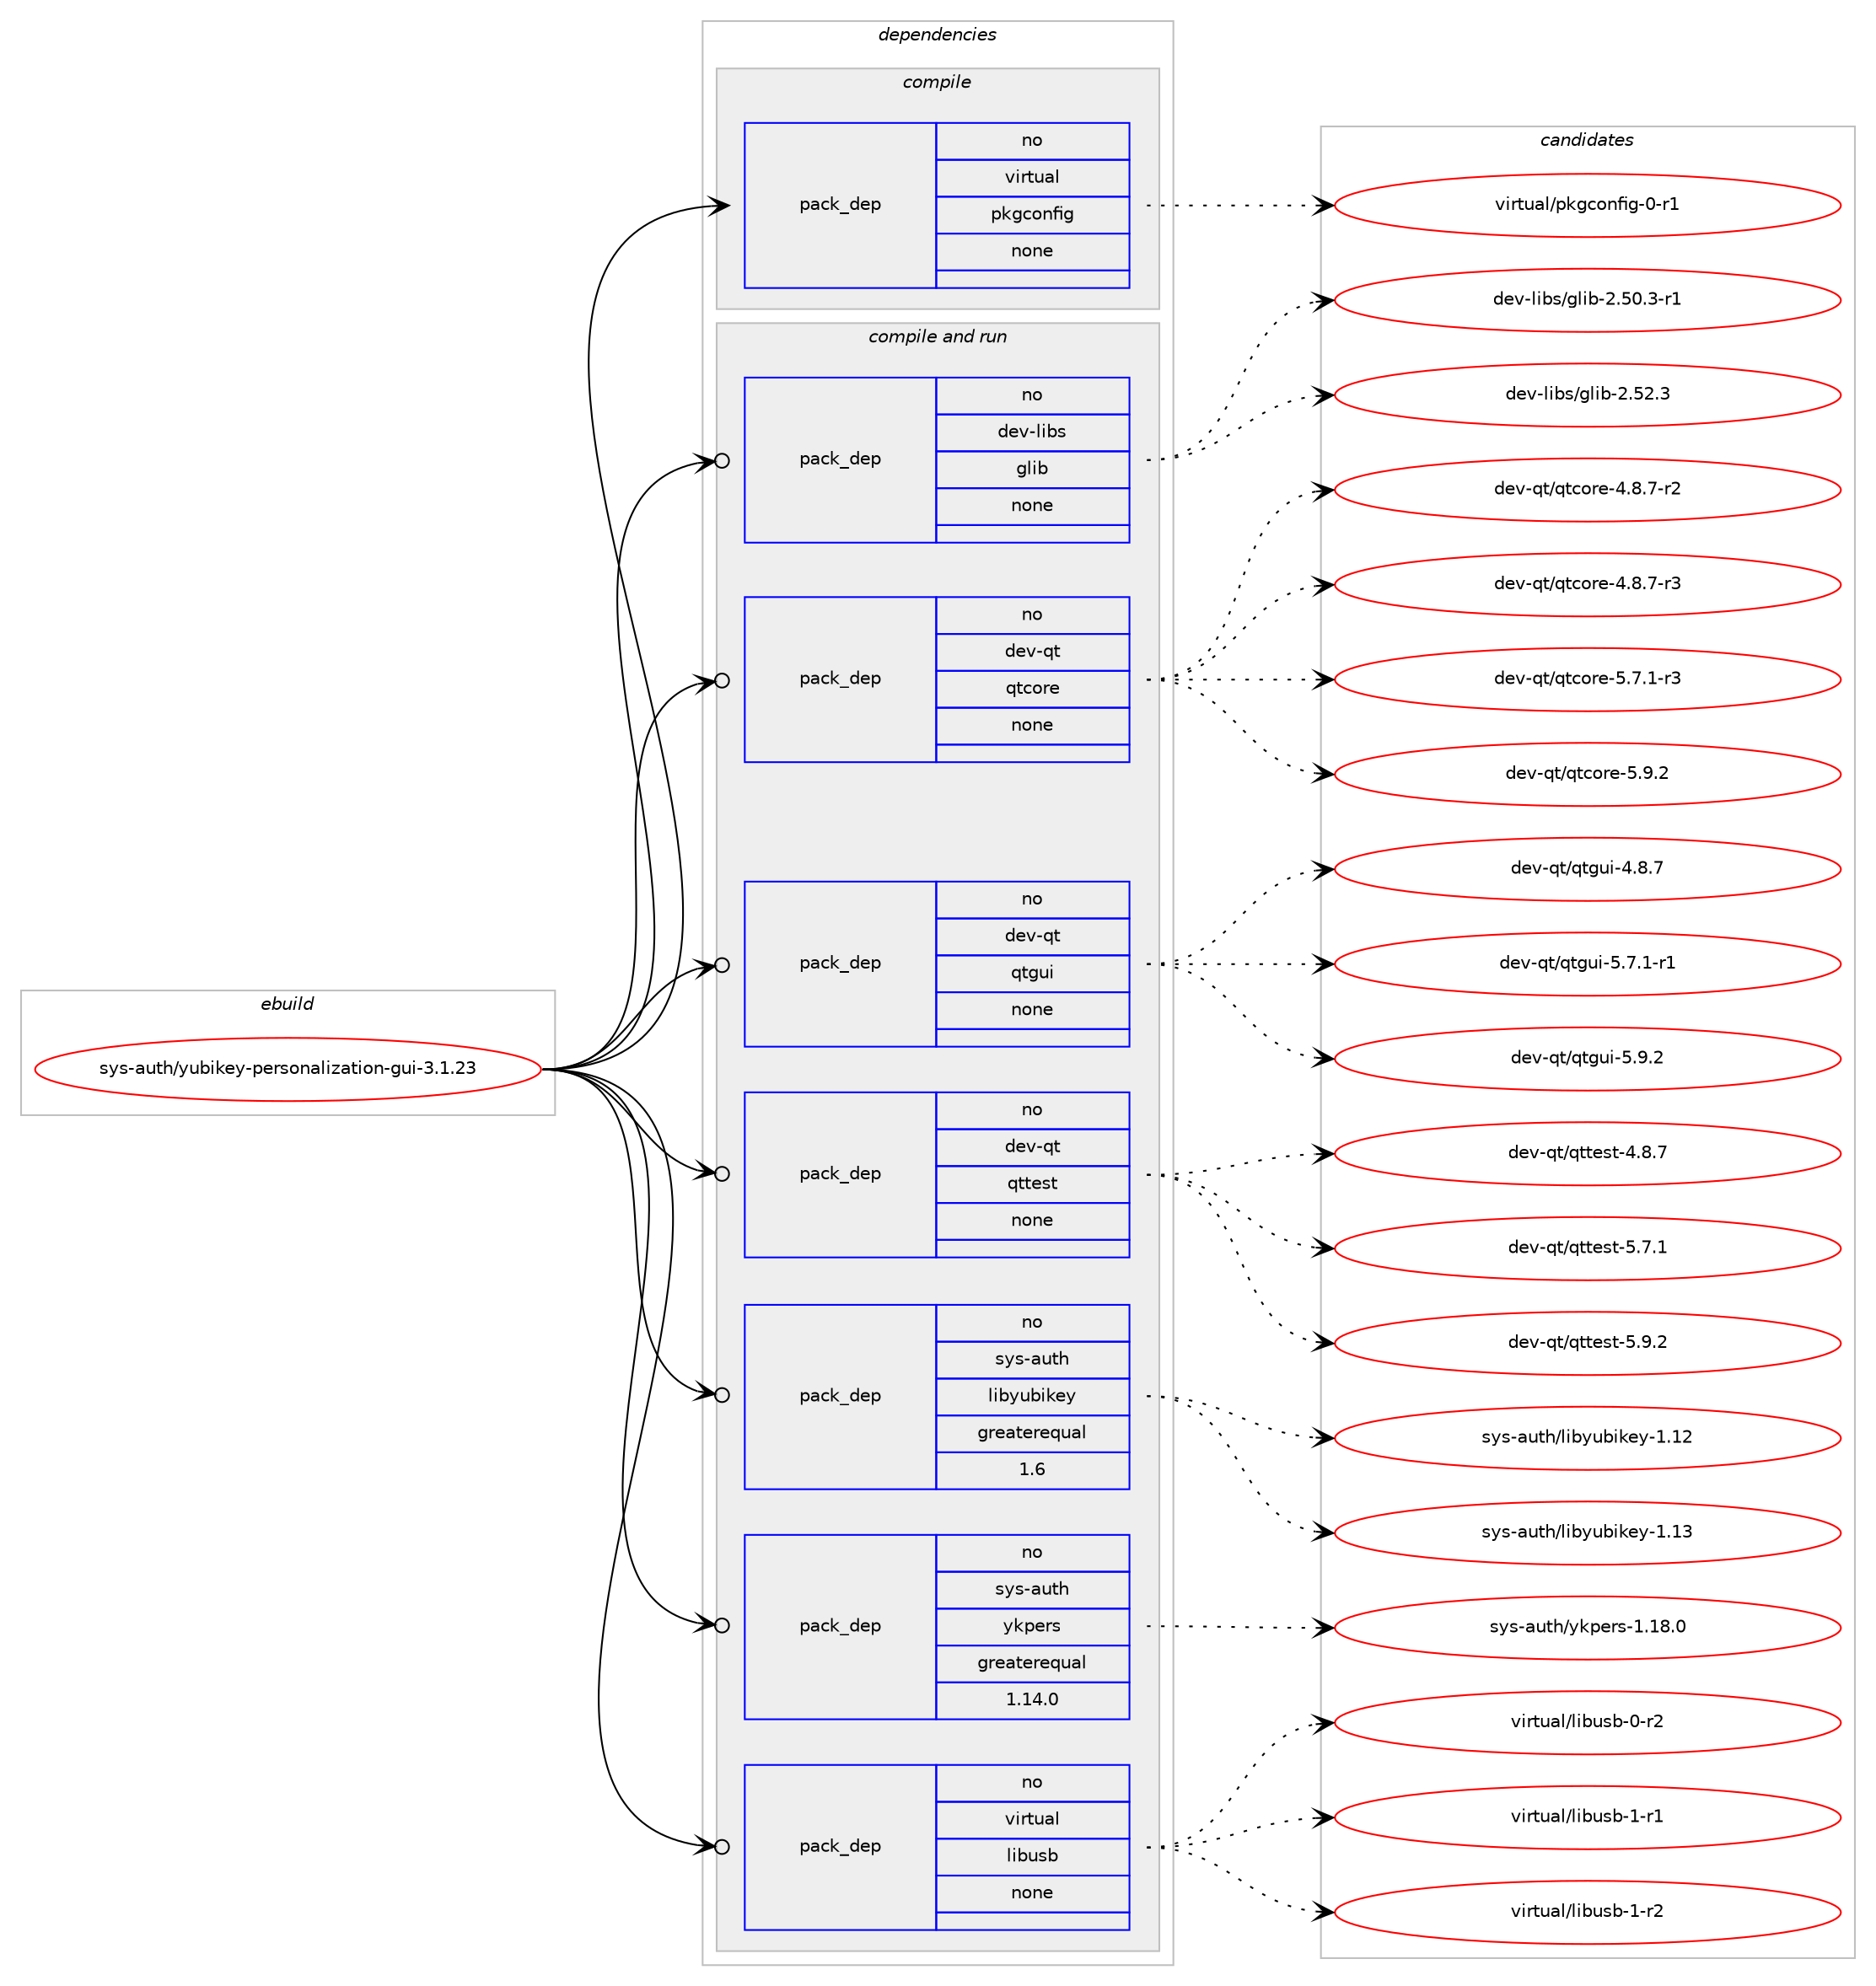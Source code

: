 digraph prolog {

# *************
# Graph options
# *************

newrank=true;
concentrate=true;
compound=true;
graph [rankdir=LR,fontname=Helvetica,fontsize=10,ranksep=1.5];#, ranksep=2.5, nodesep=0.2];
edge  [arrowhead=vee];
node  [fontname=Helvetica,fontsize=10];

# **********
# The ebuild
# **********

subgraph cluster_leftcol {
color=gray;
rank=same;
label=<<i>ebuild</i>>;
id [label="sys-auth/yubikey-personalization-gui-3.1.23", color=red, width=4, href="../sys-auth/yubikey-personalization-gui-3.1.23.svg"];
}

# ****************
# The dependencies
# ****************

subgraph cluster_midcol {
color=gray;
label=<<i>dependencies</i>>;
subgraph cluster_compile {
fillcolor="#eeeeee";
style=filled;
label=<<i>compile</i>>;
subgraph pack353098 {
dependency476026 [label=<<TABLE BORDER="0" CELLBORDER="1" CELLSPACING="0" CELLPADDING="4" WIDTH="220"><TR><TD ROWSPAN="6" CELLPADDING="30">pack_dep</TD></TR><TR><TD WIDTH="110">no</TD></TR><TR><TD>virtual</TD></TR><TR><TD>pkgconfig</TD></TR><TR><TD>none</TD></TR><TR><TD></TD></TR></TABLE>>, shape=none, color=blue];
}
id:e -> dependency476026:w [weight=20,style="solid",arrowhead="vee"];
}
subgraph cluster_compileandrun {
fillcolor="#eeeeee";
style=filled;
label=<<i>compile and run</i>>;
subgraph pack353099 {
dependency476027 [label=<<TABLE BORDER="0" CELLBORDER="1" CELLSPACING="0" CELLPADDING="4" WIDTH="220"><TR><TD ROWSPAN="6" CELLPADDING="30">pack_dep</TD></TR><TR><TD WIDTH="110">no</TD></TR><TR><TD>dev-libs</TD></TR><TR><TD>glib</TD></TR><TR><TD>none</TD></TR><TR><TD></TD></TR></TABLE>>, shape=none, color=blue];
}
id:e -> dependency476027:w [weight=20,style="solid",arrowhead="odotvee"];
subgraph pack353100 {
dependency476028 [label=<<TABLE BORDER="0" CELLBORDER="1" CELLSPACING="0" CELLPADDING="4" WIDTH="220"><TR><TD ROWSPAN="6" CELLPADDING="30">pack_dep</TD></TR><TR><TD WIDTH="110">no</TD></TR><TR><TD>dev-qt</TD></TR><TR><TD>qtcore</TD></TR><TR><TD>none</TD></TR><TR><TD></TD></TR></TABLE>>, shape=none, color=blue];
}
id:e -> dependency476028:w [weight=20,style="solid",arrowhead="odotvee"];
subgraph pack353101 {
dependency476029 [label=<<TABLE BORDER="0" CELLBORDER="1" CELLSPACING="0" CELLPADDING="4" WIDTH="220"><TR><TD ROWSPAN="6" CELLPADDING="30">pack_dep</TD></TR><TR><TD WIDTH="110">no</TD></TR><TR><TD>dev-qt</TD></TR><TR><TD>qtgui</TD></TR><TR><TD>none</TD></TR><TR><TD></TD></TR></TABLE>>, shape=none, color=blue];
}
id:e -> dependency476029:w [weight=20,style="solid",arrowhead="odotvee"];
subgraph pack353102 {
dependency476030 [label=<<TABLE BORDER="0" CELLBORDER="1" CELLSPACING="0" CELLPADDING="4" WIDTH="220"><TR><TD ROWSPAN="6" CELLPADDING="30">pack_dep</TD></TR><TR><TD WIDTH="110">no</TD></TR><TR><TD>dev-qt</TD></TR><TR><TD>qttest</TD></TR><TR><TD>none</TD></TR><TR><TD></TD></TR></TABLE>>, shape=none, color=blue];
}
id:e -> dependency476030:w [weight=20,style="solid",arrowhead="odotvee"];
subgraph pack353103 {
dependency476031 [label=<<TABLE BORDER="0" CELLBORDER="1" CELLSPACING="0" CELLPADDING="4" WIDTH="220"><TR><TD ROWSPAN="6" CELLPADDING="30">pack_dep</TD></TR><TR><TD WIDTH="110">no</TD></TR><TR><TD>sys-auth</TD></TR><TR><TD>libyubikey</TD></TR><TR><TD>greaterequal</TD></TR><TR><TD>1.6</TD></TR></TABLE>>, shape=none, color=blue];
}
id:e -> dependency476031:w [weight=20,style="solid",arrowhead="odotvee"];
subgraph pack353104 {
dependency476032 [label=<<TABLE BORDER="0" CELLBORDER="1" CELLSPACING="0" CELLPADDING="4" WIDTH="220"><TR><TD ROWSPAN="6" CELLPADDING="30">pack_dep</TD></TR><TR><TD WIDTH="110">no</TD></TR><TR><TD>sys-auth</TD></TR><TR><TD>ykpers</TD></TR><TR><TD>greaterequal</TD></TR><TR><TD>1.14.0</TD></TR></TABLE>>, shape=none, color=blue];
}
id:e -> dependency476032:w [weight=20,style="solid",arrowhead="odotvee"];
subgraph pack353105 {
dependency476033 [label=<<TABLE BORDER="0" CELLBORDER="1" CELLSPACING="0" CELLPADDING="4" WIDTH="220"><TR><TD ROWSPAN="6" CELLPADDING="30">pack_dep</TD></TR><TR><TD WIDTH="110">no</TD></TR><TR><TD>virtual</TD></TR><TR><TD>libusb</TD></TR><TR><TD>none</TD></TR><TR><TD></TD></TR></TABLE>>, shape=none, color=blue];
}
id:e -> dependency476033:w [weight=20,style="solid",arrowhead="odotvee"];
}
subgraph cluster_run {
fillcolor="#eeeeee";
style=filled;
label=<<i>run</i>>;
}
}

# **************
# The candidates
# **************

subgraph cluster_choices {
rank=same;
color=gray;
label=<<i>candidates</i>>;

subgraph choice353098 {
color=black;
nodesep=1;
choice11810511411611797108471121071039911111010210510345484511449 [label="virtual/pkgconfig-0-r1", color=red, width=4,href="../virtual/pkgconfig-0-r1.svg"];
dependency476026:e -> choice11810511411611797108471121071039911111010210510345484511449:w [style=dotted,weight="100"];
}
subgraph choice353099 {
color=black;
nodesep=1;
choice10010111845108105981154710310810598455046534846514511449 [label="dev-libs/glib-2.50.3-r1", color=red, width=4,href="../dev-libs/glib-2.50.3-r1.svg"];
choice1001011184510810598115471031081059845504653504651 [label="dev-libs/glib-2.52.3", color=red, width=4,href="../dev-libs/glib-2.52.3.svg"];
dependency476027:e -> choice10010111845108105981154710310810598455046534846514511449:w [style=dotted,weight="100"];
dependency476027:e -> choice1001011184510810598115471031081059845504653504651:w [style=dotted,weight="100"];
}
subgraph choice353100 {
color=black;
nodesep=1;
choice1001011184511311647113116991111141014552465646554511450 [label="dev-qt/qtcore-4.8.7-r2", color=red, width=4,href="../dev-qt/qtcore-4.8.7-r2.svg"];
choice1001011184511311647113116991111141014552465646554511451 [label="dev-qt/qtcore-4.8.7-r3", color=red, width=4,href="../dev-qt/qtcore-4.8.7-r3.svg"];
choice1001011184511311647113116991111141014553465546494511451 [label="dev-qt/qtcore-5.7.1-r3", color=red, width=4,href="../dev-qt/qtcore-5.7.1-r3.svg"];
choice100101118451131164711311699111114101455346574650 [label="dev-qt/qtcore-5.9.2", color=red, width=4,href="../dev-qt/qtcore-5.9.2.svg"];
dependency476028:e -> choice1001011184511311647113116991111141014552465646554511450:w [style=dotted,weight="100"];
dependency476028:e -> choice1001011184511311647113116991111141014552465646554511451:w [style=dotted,weight="100"];
dependency476028:e -> choice1001011184511311647113116991111141014553465546494511451:w [style=dotted,weight="100"];
dependency476028:e -> choice100101118451131164711311699111114101455346574650:w [style=dotted,weight="100"];
}
subgraph choice353101 {
color=black;
nodesep=1;
choice1001011184511311647113116103117105455246564655 [label="dev-qt/qtgui-4.8.7", color=red, width=4,href="../dev-qt/qtgui-4.8.7.svg"];
choice10010111845113116471131161031171054553465546494511449 [label="dev-qt/qtgui-5.7.1-r1", color=red, width=4,href="../dev-qt/qtgui-5.7.1-r1.svg"];
choice1001011184511311647113116103117105455346574650 [label="dev-qt/qtgui-5.9.2", color=red, width=4,href="../dev-qt/qtgui-5.9.2.svg"];
dependency476029:e -> choice1001011184511311647113116103117105455246564655:w [style=dotted,weight="100"];
dependency476029:e -> choice10010111845113116471131161031171054553465546494511449:w [style=dotted,weight="100"];
dependency476029:e -> choice1001011184511311647113116103117105455346574650:w [style=dotted,weight="100"];
}
subgraph choice353102 {
color=black;
nodesep=1;
choice1001011184511311647113116116101115116455246564655 [label="dev-qt/qttest-4.8.7", color=red, width=4,href="../dev-qt/qttest-4.8.7.svg"];
choice1001011184511311647113116116101115116455346554649 [label="dev-qt/qttest-5.7.1", color=red, width=4,href="../dev-qt/qttest-5.7.1.svg"];
choice1001011184511311647113116116101115116455346574650 [label="dev-qt/qttest-5.9.2", color=red, width=4,href="../dev-qt/qttest-5.9.2.svg"];
dependency476030:e -> choice1001011184511311647113116116101115116455246564655:w [style=dotted,weight="100"];
dependency476030:e -> choice1001011184511311647113116116101115116455346554649:w [style=dotted,weight="100"];
dependency476030:e -> choice1001011184511311647113116116101115116455346574650:w [style=dotted,weight="100"];
}
subgraph choice353103 {
color=black;
nodesep=1;
choice11512111545971171161044710810598121117981051071011214549464950 [label="sys-auth/libyubikey-1.12", color=red, width=4,href="../sys-auth/libyubikey-1.12.svg"];
choice11512111545971171161044710810598121117981051071011214549464951 [label="sys-auth/libyubikey-1.13", color=red, width=4,href="../sys-auth/libyubikey-1.13.svg"];
dependency476031:e -> choice11512111545971171161044710810598121117981051071011214549464950:w [style=dotted,weight="100"];
dependency476031:e -> choice11512111545971171161044710810598121117981051071011214549464951:w [style=dotted,weight="100"];
}
subgraph choice353104 {
color=black;
nodesep=1;
choice11512111545971171161044712110711210111411545494649564648 [label="sys-auth/ykpers-1.18.0", color=red, width=4,href="../sys-auth/ykpers-1.18.0.svg"];
dependency476032:e -> choice11512111545971171161044712110711210111411545494649564648:w [style=dotted,weight="100"];
}
subgraph choice353105 {
color=black;
nodesep=1;
choice1181051141161179710847108105981171159845484511450 [label="virtual/libusb-0-r2", color=red, width=4,href="../virtual/libusb-0-r2.svg"];
choice1181051141161179710847108105981171159845494511449 [label="virtual/libusb-1-r1", color=red, width=4,href="../virtual/libusb-1-r1.svg"];
choice1181051141161179710847108105981171159845494511450 [label="virtual/libusb-1-r2", color=red, width=4,href="../virtual/libusb-1-r2.svg"];
dependency476033:e -> choice1181051141161179710847108105981171159845484511450:w [style=dotted,weight="100"];
dependency476033:e -> choice1181051141161179710847108105981171159845494511449:w [style=dotted,weight="100"];
dependency476033:e -> choice1181051141161179710847108105981171159845494511450:w [style=dotted,weight="100"];
}
}

}
